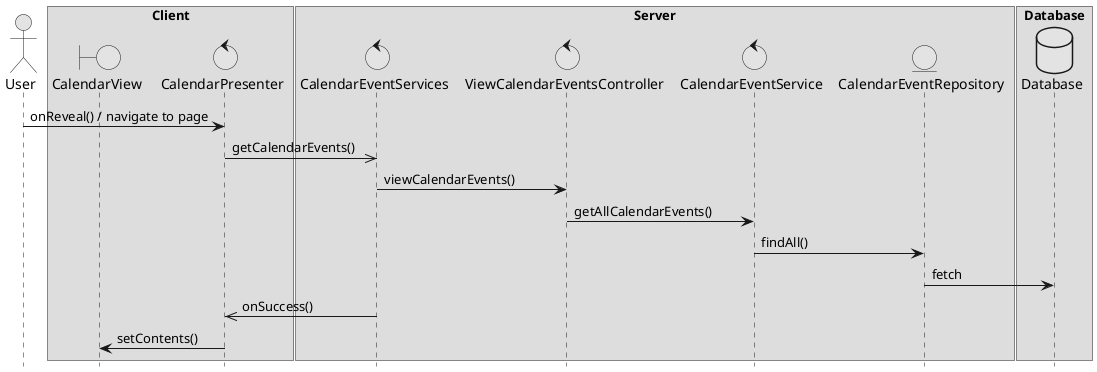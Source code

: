@startuml  design1

skinparam monochrome true
skinparam shadowing false
hide footbox

actor User
boundary CalendarView
control CalendarPresenter
control CalendarEventServices
control ViewCalendarEventsController
control CalendarEventService
entity CalendarEventRepository
database Database 

box "Client"
participant CalendarView
participant CalendarPresenter 
end box

box "Server"
participant CalendarEventServices
participant ViewCalendarEventsController
participant CalendarEventService
participant CalendarEventRepository
end box

box "Database"
participant Database
end box

User -> CalendarPresenter : onReveal() / navigate to page 
CalendarPresenter ->> CalendarEventServices : getCalendarEvents()
CalendarEventServices -> ViewCalendarEventsController : viewCalendarEvents()
ViewCalendarEventsController -> CalendarEventService : getAllCalendarEvents()
CalendarEventService -> CalendarEventRepository : findAll()
CalendarEventRepository -> Database : fetch
CalendarEventServices ->> CalendarPresenter : onSuccess() 
CalendarPresenter -> CalendarView : setContents()

@enduml
